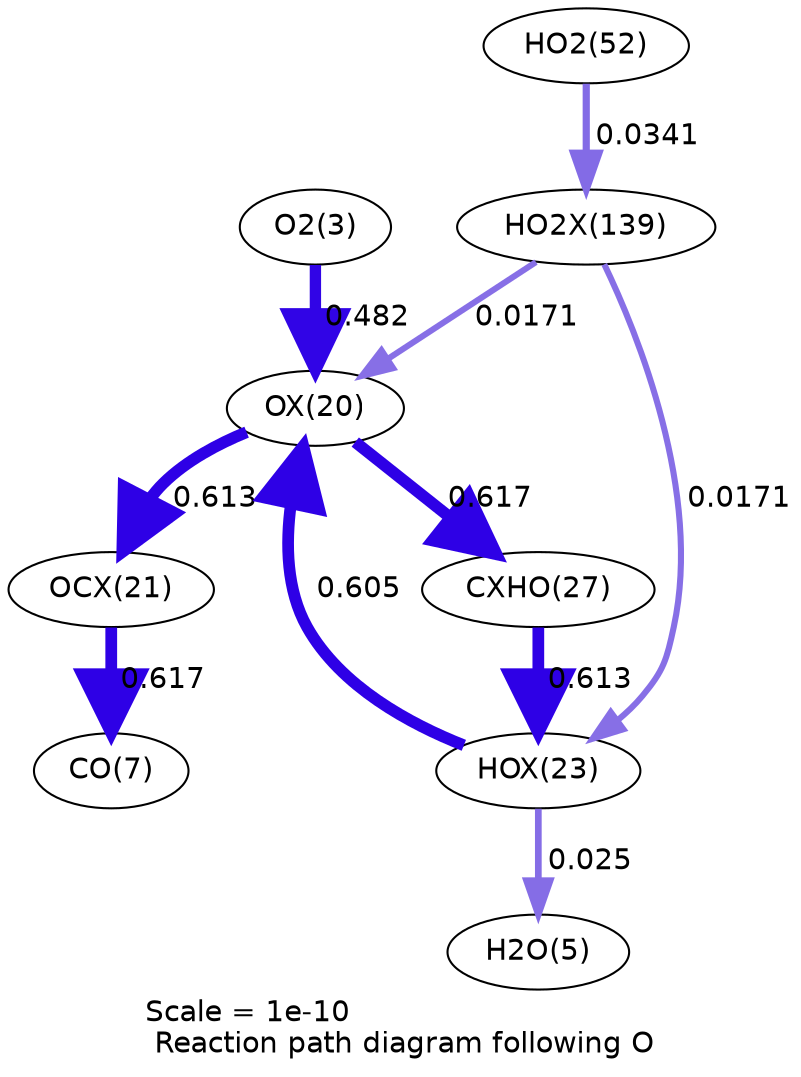 digraph reaction_paths {
center=1;
s5 -> s26[fontname="Helvetica", penwidth=5.45, arrowsize=2.72, color="0.7, 0.982, 0.9"
, label=" 0.482"];
s26 -> s32[fontname="Helvetica", penwidth=5.64, arrowsize=2.82, color="0.7, 1.12, 0.9"
, label=" 0.617"];
s29 -> s26[fontname="Helvetica", penwidth=5.62, arrowsize=2.81, color="0.7, 1.11, 0.9"
, label=" 0.605"];
s26 -> s27[fontname="Helvetica", penwidth=5.63, arrowsize=2.82, color="0.7, 1.11, 0.9"
, label=" 0.613"];
s41 -> s26[fontname="Helvetica", penwidth=2.93, arrowsize=1.46, color="0.7, 0.517, 0.9"
, label=" 0.0171"];
s32 -> s29[fontname="Helvetica", penwidth=5.63, arrowsize=2.82, color="0.7, 1.11, 0.9"
, label=" 0.613"];
s29 -> s7[fontname="Helvetica", penwidth=3.22, arrowsize=1.61, color="0.7, 0.525, 0.9"
, label=" 0.025"];
s41 -> s29[fontname="Helvetica", penwidth=2.93, arrowsize=1.46, color="0.7, 0.517, 0.9"
, label=" 0.0171"];
s27 -> s9[fontname="Helvetica", penwidth=5.64, arrowsize=2.82, color="0.7, 1.12, 0.9"
, label=" 0.617"];
s21 -> s41[fontname="Helvetica", penwidth=3.45, arrowsize=1.73, color="0.7, 0.534, 0.9"
, label=" 0.0341"];
s5 [ fontname="Helvetica", label="O2(3)"];
s7 [ fontname="Helvetica", label="H2O(5)"];
s9 [ fontname="Helvetica", label="CO(7)"];
s21 [ fontname="Helvetica", label="HO2(52)"];
s26 [ fontname="Helvetica", label="OX(20)"];
s27 [ fontname="Helvetica", label="OCX(21)"];
s29 [ fontname="Helvetica", label="HOX(23)"];
s32 [ fontname="Helvetica", label="CXHO(27)"];
s41 [ fontname="Helvetica", label="HO2X(139)"];
 label = "Scale = 1e-10\l Reaction path diagram following O";
 fontname = "Helvetica";
}
